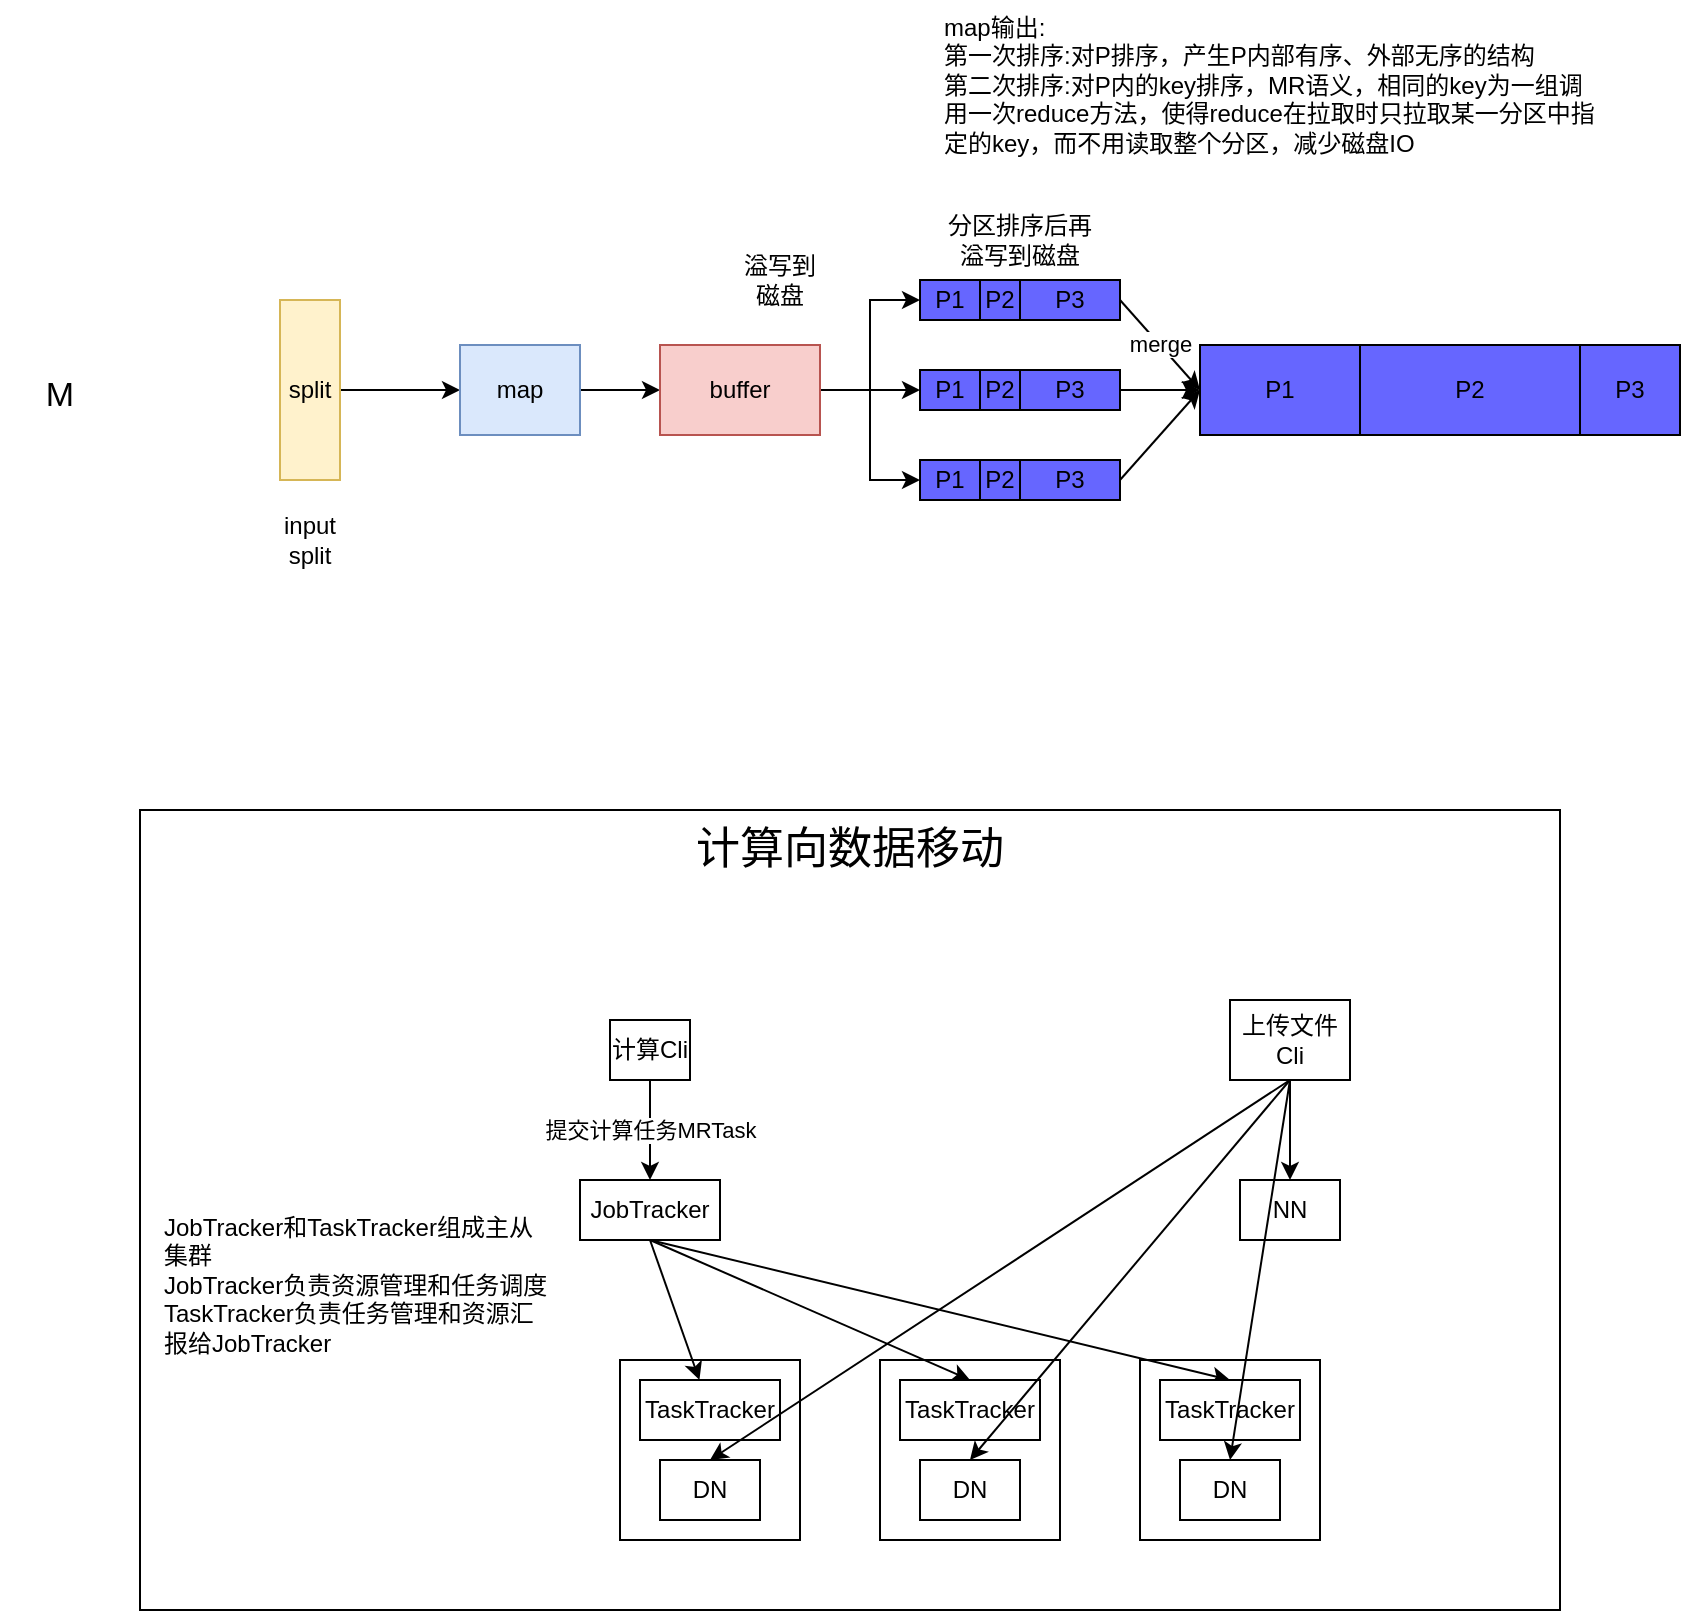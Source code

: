<mxfile version="13.7.9" type="device" pages="2"><diagram id="NfxOvyOCbCK4afAyRYpy" name="MapReduce"><mxGraphModel dx="1424" dy="992" grid="1" gridSize="10" guides="1" tooltips="1" connect="1" arrows="1" fold="1" page="0" pageScale="1" pageWidth="827" pageHeight="1169" math="0" shadow="0"><root><mxCell id="0"/><mxCell id="1" parent="0"/><mxCell id="0YovXJ08DW4Q_H3VunMt-27" value="&lt;font style=&quot;font-size: 22px&quot;&gt;计算向数据移动&lt;/font&gt;" style="rounded=0;whiteSpace=wrap;html=1;shadow=0;verticalAlign=top;" vertex="1" parent="1"><mxGeometry x="-250" y="395" width="710" height="400" as="geometry"/></mxCell><mxCell id="0YovXJ08DW4Q_H3VunMt-13" value="" style="rounded=0;whiteSpace=wrap;html=1;shadow=0;" vertex="1" parent="1"><mxGeometry x="120" y="670" width="90" height="90" as="geometry"/></mxCell><mxCell id="0YovXJ08DW4Q_H3VunMt-14" value="" style="rounded=0;whiteSpace=wrap;html=1;shadow=0;" vertex="1" parent="1"><mxGeometry x="250" y="670" width="90" height="90" as="geometry"/></mxCell><mxCell id="0YovXJ08DW4Q_H3VunMt-12" value="" style="rounded=0;whiteSpace=wrap;html=1;shadow=0;" vertex="1" parent="1"><mxGeometry x="-10" y="670" width="90" height="90" as="geometry"/></mxCell><mxCell id="rSooAW5o3V7jKmYpN7DW-3" style="edgeStyle=orthogonalEdgeStyle;rounded=0;orthogonalLoop=1;jettySize=auto;html=1;exitX=1;exitY=0.5;exitDx=0;exitDy=0;entryX=0;entryY=0.5;entryDx=0;entryDy=0;" parent="1" source="rSooAW5o3V7jKmYpN7DW-1" target="rSooAW5o3V7jKmYpN7DW-2" edge="1"><mxGeometry relative="1" as="geometry"/></mxCell><mxCell id="rSooAW5o3V7jKmYpN7DW-1" value="split" style="rounded=0;whiteSpace=wrap;html=1;fillColor=#fff2cc;strokeColor=#d6b656;" parent="1" vertex="1"><mxGeometry x="-180" y="140" width="30" height="90" as="geometry"/></mxCell><mxCell id="L7b-AC2AuLJRn_1WvawZ-2" style="edgeStyle=orthogonalEdgeStyle;rounded=0;orthogonalLoop=1;jettySize=auto;html=1;exitX=1;exitY=0.5;exitDx=0;exitDy=0;" parent="1" source="rSooAW5o3V7jKmYpN7DW-2" edge="1"><mxGeometry relative="1" as="geometry"><mxPoint x="10" y="185" as="targetPoint"/></mxGeometry></mxCell><mxCell id="rSooAW5o3V7jKmYpN7DW-2" value="map" style="rounded=0;whiteSpace=wrap;html=1;fillColor=#dae8fc;strokeColor=#6c8ebf;" parent="1" vertex="1"><mxGeometry x="-90" y="162.5" width="60" height="45" as="geometry"/></mxCell><mxCell id="L7b-AC2AuLJRn_1WvawZ-1" value="input&lt;br&gt;split" style="text;html=1;strokeColor=none;fillColor=none;align=center;verticalAlign=middle;whiteSpace=wrap;rounded=0;" parent="1" vertex="1"><mxGeometry x="-185" y="250" width="40" height="20" as="geometry"/></mxCell><mxCell id="L7b-AC2AuLJRn_1WvawZ-15" style="edgeStyle=orthogonalEdgeStyle;rounded=0;orthogonalLoop=1;jettySize=auto;html=1;exitX=1;exitY=0.5;exitDx=0;exitDy=0;entryX=0;entryY=0.5;entryDx=0;entryDy=0;" parent="1" source="L7b-AC2AuLJRn_1WvawZ-3" target="L7b-AC2AuLJRn_1WvawZ-8" edge="1"><mxGeometry relative="1" as="geometry"/></mxCell><mxCell id="L7b-AC2AuLJRn_1WvawZ-16" style="edgeStyle=orthogonalEdgeStyle;rounded=0;orthogonalLoop=1;jettySize=auto;html=1;exitX=1;exitY=0.5;exitDx=0;exitDy=0;entryX=0;entryY=0.5;entryDx=0;entryDy=0;" parent="1" source="L7b-AC2AuLJRn_1WvawZ-3" target="L7b-AC2AuLJRn_1WvawZ-5" edge="1"><mxGeometry relative="1" as="geometry"/></mxCell><mxCell id="L7b-AC2AuLJRn_1WvawZ-17" style="edgeStyle=orthogonalEdgeStyle;rounded=0;orthogonalLoop=1;jettySize=auto;html=1;exitX=1;exitY=0.5;exitDx=0;exitDy=0;entryX=0;entryY=0.5;entryDx=0;entryDy=0;" parent="1" source="L7b-AC2AuLJRn_1WvawZ-3" target="L7b-AC2AuLJRn_1WvawZ-11" edge="1"><mxGeometry relative="1" as="geometry"/></mxCell><mxCell id="L7b-AC2AuLJRn_1WvawZ-3" value="buffer" style="rounded=0;whiteSpace=wrap;html=1;fillColor=#f8cecc;strokeColor=#b85450;" parent="1" vertex="1"><mxGeometry x="10" y="162.5" width="80" height="45" as="geometry"/></mxCell><mxCell id="L7b-AC2AuLJRn_1WvawZ-4" value="溢写到磁盘" style="text;html=1;strokeColor=none;fillColor=none;align=center;verticalAlign=middle;whiteSpace=wrap;rounded=0;" parent="1" vertex="1"><mxGeometry x="50" y="120" width="40" height="20" as="geometry"/></mxCell><mxCell id="L7b-AC2AuLJRn_1WvawZ-5" value="P1" style="rounded=0;whiteSpace=wrap;html=1;fillColor=#6666FF;" parent="1" vertex="1"><mxGeometry x="140" y="130" width="30" height="20" as="geometry"/></mxCell><mxCell id="L7b-AC2AuLJRn_1WvawZ-6" value="P2" style="rounded=0;whiteSpace=wrap;html=1;fillColor=#6666FF;" parent="1" vertex="1"><mxGeometry x="170" y="130" width="20" height="20" as="geometry"/></mxCell><mxCell id="L7b-AC2AuLJRn_1WvawZ-22" value="merge" style="rounded=0;orthogonalLoop=1;jettySize=auto;html=1;exitX=1;exitY=0.5;exitDx=0;exitDy=0;entryX=0;entryY=0.5;entryDx=0;entryDy=0;" parent="1" source="L7b-AC2AuLJRn_1WvawZ-7" target="L7b-AC2AuLJRn_1WvawZ-18" edge="1"><mxGeometry relative="1" as="geometry"/></mxCell><mxCell id="L7b-AC2AuLJRn_1WvawZ-7" value="P3" style="rounded=0;whiteSpace=wrap;html=1;fillColor=#6666FF;" parent="1" vertex="1"><mxGeometry x="190" y="130" width="50" height="20" as="geometry"/></mxCell><mxCell id="L7b-AC2AuLJRn_1WvawZ-8" value="P1" style="rounded=0;whiteSpace=wrap;html=1;fillColor=#6666FF;" parent="1" vertex="1"><mxGeometry x="140" y="175" width="30" height="20" as="geometry"/></mxCell><mxCell id="L7b-AC2AuLJRn_1WvawZ-9" value="P2" style="rounded=0;whiteSpace=wrap;html=1;fillColor=#6666FF;" parent="1" vertex="1"><mxGeometry x="170" y="175" width="20" height="20" as="geometry"/></mxCell><mxCell id="L7b-AC2AuLJRn_1WvawZ-23" style="edgeStyle=none;rounded=0;orthogonalLoop=1;jettySize=auto;html=1;exitX=1;exitY=0.5;exitDx=0;exitDy=0;entryX=0;entryY=0.5;entryDx=0;entryDy=0;" parent="1" source="L7b-AC2AuLJRn_1WvawZ-10" target="L7b-AC2AuLJRn_1WvawZ-18" edge="1"><mxGeometry relative="1" as="geometry"/></mxCell><mxCell id="L7b-AC2AuLJRn_1WvawZ-10" value="P3" style="rounded=0;whiteSpace=wrap;html=1;fillColor=#6666FF;" parent="1" vertex="1"><mxGeometry x="190" y="175" width="50" height="20" as="geometry"/></mxCell><mxCell id="L7b-AC2AuLJRn_1WvawZ-11" value="P1" style="rounded=0;whiteSpace=wrap;html=1;fillColor=#6666FF;" parent="1" vertex="1"><mxGeometry x="140" y="220" width="30" height="20" as="geometry"/></mxCell><mxCell id="L7b-AC2AuLJRn_1WvawZ-12" value="P2" style="rounded=0;whiteSpace=wrap;html=1;fillColor=#6666FF;" parent="1" vertex="1"><mxGeometry x="170" y="220" width="20" height="20" as="geometry"/></mxCell><mxCell id="L7b-AC2AuLJRn_1WvawZ-24" style="edgeStyle=none;rounded=0;orthogonalLoop=1;jettySize=auto;html=1;exitX=1;exitY=0.5;exitDx=0;exitDy=0;entryX=0;entryY=0.5;entryDx=0;entryDy=0;" parent="1" source="L7b-AC2AuLJRn_1WvawZ-13" target="L7b-AC2AuLJRn_1WvawZ-18" edge="1"><mxGeometry relative="1" as="geometry"/></mxCell><mxCell id="L7b-AC2AuLJRn_1WvawZ-13" value="P3" style="rounded=0;whiteSpace=wrap;html=1;fillColor=#6666FF;" parent="1" vertex="1"><mxGeometry x="190" y="220" width="50" height="20" as="geometry"/></mxCell><mxCell id="L7b-AC2AuLJRn_1WvawZ-18" value="P1" style="rounded=0;whiteSpace=wrap;html=1;fillColor=#6666FF;" parent="1" vertex="1"><mxGeometry x="280" y="162.5" width="80" height="45" as="geometry"/></mxCell><mxCell id="L7b-AC2AuLJRn_1WvawZ-19" value="P2" style="rounded=0;whiteSpace=wrap;html=1;fillColor=#6666FF;" parent="1" vertex="1"><mxGeometry x="360" y="162.5" width="110" height="45" as="geometry"/></mxCell><mxCell id="L7b-AC2AuLJRn_1WvawZ-20" value="P3" style="rounded=0;whiteSpace=wrap;html=1;fillColor=#6666FF;" parent="1" vertex="1"><mxGeometry x="470" y="162.5" width="50" height="45" as="geometry"/></mxCell><mxCell id="L7b-AC2AuLJRn_1WvawZ-25" value="map输出:&lt;br&gt;第一次排序:对P排序，产生P内部有序、外部无序的结构&lt;br&gt;第二次排序:对P内的key排序，MR语义，相同的key为一组调用一次reduce方法，使得reduce在拉取时只拉取某一分区中指定的key，而不用读取整个分区，减少磁盘IO" style="text;html=1;strokeColor=none;fillColor=none;align=left;verticalAlign=top;whiteSpace=wrap;rounded=0;" parent="1" vertex="1"><mxGeometry x="150" y="-10" width="330" height="100" as="geometry"/></mxCell><mxCell id="L7b-AC2AuLJRn_1WvawZ-26" value="分区排序后再溢写到磁盘" style="text;html=1;strokeColor=none;fillColor=none;align=center;verticalAlign=middle;whiteSpace=wrap;rounded=0;" parent="1" vertex="1"><mxGeometry x="150" y="100" width="80" height="20" as="geometry"/></mxCell><mxCell id="L7b-AC2AuLJRn_1WvawZ-27" value="&lt;font style=&quot;font-size: 17px&quot;&gt;M&lt;/font&gt;" style="text;html=1;strokeColor=none;fillColor=none;align=center;verticalAlign=middle;whiteSpace=wrap;rounded=0;" parent="1" vertex="1"><mxGeometry x="-320" y="175" width="60" height="25" as="geometry"/></mxCell><mxCell id="0YovXJ08DW4Q_H3VunMt-1" value="NN" style="rounded=0;whiteSpace=wrap;html=1;" vertex="1" parent="1"><mxGeometry x="300" y="580" width="50" height="30" as="geometry"/></mxCell><mxCell id="0YovXJ08DW4Q_H3VunMt-5" value="DN" style="rounded=0;whiteSpace=wrap;html=1;" vertex="1" parent="1"><mxGeometry x="270" y="720" width="50" height="30" as="geometry"/></mxCell><mxCell id="0YovXJ08DW4Q_H3VunMt-6" value="DN" style="rounded=0;whiteSpace=wrap;html=1;" vertex="1" parent="1"><mxGeometry x="140" y="720" width="50" height="30" as="geometry"/></mxCell><mxCell id="0YovXJ08DW4Q_H3VunMt-7" value="DN" style="rounded=0;whiteSpace=wrap;html=1;" vertex="1" parent="1"><mxGeometry x="10" y="720" width="50" height="30" as="geometry"/></mxCell><mxCell id="0YovXJ08DW4Q_H3VunMt-18" style="rounded=0;orthogonalLoop=1;jettySize=auto;html=1;exitX=0.5;exitY=1;exitDx=0;exitDy=0;" edge="1" parent="1" source="0YovXJ08DW4Q_H3VunMt-8" target="0YovXJ08DW4Q_H3VunMt-9"><mxGeometry relative="1" as="geometry"/></mxCell><mxCell id="0YovXJ08DW4Q_H3VunMt-19" style="edgeStyle=none;rounded=0;orthogonalLoop=1;jettySize=auto;html=1;exitX=0.5;exitY=1;exitDx=0;exitDy=0;entryX=0.5;entryY=0;entryDx=0;entryDy=0;" edge="1" parent="1" source="0YovXJ08DW4Q_H3VunMt-8" target="0YovXJ08DW4Q_H3VunMt-10"><mxGeometry relative="1" as="geometry"/></mxCell><mxCell id="0YovXJ08DW4Q_H3VunMt-20" style="edgeStyle=none;rounded=0;orthogonalLoop=1;jettySize=auto;html=1;exitX=0.5;exitY=1;exitDx=0;exitDy=0;entryX=0.5;entryY=0;entryDx=0;entryDy=0;" edge="1" parent="1" source="0YovXJ08DW4Q_H3VunMt-8" target="0YovXJ08DW4Q_H3VunMt-11"><mxGeometry relative="1" as="geometry"/></mxCell><mxCell id="0YovXJ08DW4Q_H3VunMt-8" value="JobTracker" style="rounded=0;whiteSpace=wrap;html=1;" vertex="1" parent="1"><mxGeometry x="-30" y="580" width="70" height="30" as="geometry"/></mxCell><mxCell id="0YovXJ08DW4Q_H3VunMt-9" value="TaskTracker" style="rounded=0;whiteSpace=wrap;html=1;" vertex="1" parent="1"><mxGeometry y="680" width="70" height="30" as="geometry"/></mxCell><mxCell id="0YovXJ08DW4Q_H3VunMt-10" value="TaskTracker" style="rounded=0;whiteSpace=wrap;html=1;" vertex="1" parent="1"><mxGeometry x="130" y="680" width="70" height="30" as="geometry"/></mxCell><mxCell id="0YovXJ08DW4Q_H3VunMt-11" value="TaskTracker" style="rounded=0;whiteSpace=wrap;html=1;" vertex="1" parent="1"><mxGeometry x="260" y="680" width="70" height="30" as="geometry"/></mxCell><mxCell id="0YovXJ08DW4Q_H3VunMt-15" value="JobTracker和TaskTracker组成主从集群&lt;br&gt;JobTracker负责资源管理和任务调度&lt;br&gt;TaskTracker负责任务管理和资源汇报给JobTracker" style="text;html=1;strokeColor=none;fillColor=none;align=left;verticalAlign=top;whiteSpace=wrap;rounded=0;shadow=0;" vertex="1" parent="1"><mxGeometry x="-240" y="590" width="195" height="100" as="geometry"/></mxCell><mxCell id="0YovXJ08DW4Q_H3VunMt-17" value="提交计算任务MRTask" style="edgeStyle=orthogonalEdgeStyle;rounded=0;orthogonalLoop=1;jettySize=auto;html=1;exitX=0.5;exitY=1;exitDx=0;exitDy=0;entryX=0.5;entryY=0;entryDx=0;entryDy=0;" edge="1" parent="1" source="0YovXJ08DW4Q_H3VunMt-16" target="0YovXJ08DW4Q_H3VunMt-8"><mxGeometry relative="1" as="geometry"/></mxCell><mxCell id="0YovXJ08DW4Q_H3VunMt-16" value="计算Cli" style="rounded=0;whiteSpace=wrap;html=1;shadow=0;" vertex="1" parent="1"><mxGeometry x="-15" y="500" width="40" height="30" as="geometry"/></mxCell><mxCell id="0YovXJ08DW4Q_H3VunMt-23" style="edgeStyle=none;rounded=0;orthogonalLoop=1;jettySize=auto;html=1;exitX=0.5;exitY=1;exitDx=0;exitDy=0;entryX=0.5;entryY=0;entryDx=0;entryDy=0;" edge="1" parent="1" source="0YovXJ08DW4Q_H3VunMt-21" target="0YovXJ08DW4Q_H3VunMt-1"><mxGeometry relative="1" as="geometry"/></mxCell><mxCell id="0YovXJ08DW4Q_H3VunMt-24" style="edgeStyle=none;rounded=0;orthogonalLoop=1;jettySize=auto;html=1;exitX=0.5;exitY=1;exitDx=0;exitDy=0;entryX=0.5;entryY=0;entryDx=0;entryDy=0;" edge="1" parent="1" source="0YovXJ08DW4Q_H3VunMt-21" target="0YovXJ08DW4Q_H3VunMt-7"><mxGeometry relative="1" as="geometry"/></mxCell><mxCell id="0YovXJ08DW4Q_H3VunMt-25" style="edgeStyle=none;rounded=0;orthogonalLoop=1;jettySize=auto;html=1;exitX=0.5;exitY=1;exitDx=0;exitDy=0;entryX=0.5;entryY=0;entryDx=0;entryDy=0;" edge="1" parent="1" source="0YovXJ08DW4Q_H3VunMt-21" target="0YovXJ08DW4Q_H3VunMt-6"><mxGeometry relative="1" as="geometry"/></mxCell><mxCell id="0YovXJ08DW4Q_H3VunMt-26" style="edgeStyle=none;rounded=0;orthogonalLoop=1;jettySize=auto;html=1;exitX=0.5;exitY=1;exitDx=0;exitDy=0;entryX=0.5;entryY=0;entryDx=0;entryDy=0;" edge="1" parent="1" source="0YovXJ08DW4Q_H3VunMt-21" target="0YovXJ08DW4Q_H3VunMt-5"><mxGeometry relative="1" as="geometry"/></mxCell><mxCell id="0YovXJ08DW4Q_H3VunMt-21" value="上传文件Cli" style="rounded=0;whiteSpace=wrap;html=1;shadow=0;" vertex="1" parent="1"><mxGeometry x="295" y="490" width="60" height="40" as="geometry"/></mxCell></root></mxGraphModel></diagram><diagram id="TnOY3tMRg3TCgFy6tC9l" name="HDFS"><mxGraphModel dx="1424" dy="592" grid="1" gridSize="10" guides="1" tooltips="1" connect="1" arrows="1" fold="1" page="0" pageScale="1" pageWidth="827" pageHeight="1169" math="0" shadow="0"><root><mxCell id="9EZp9vtvPTiAHtj5KE0D-0"/><mxCell id="9EZp9vtvPTiAHtj5KE0D-1" parent="9EZp9vtvPTiAHtj5KE0D-0"/><mxCell id="ykur13VMc-UKWmgHLv2u-1" value="HDFS Architecture" style="rounded=0;whiteSpace=wrap;html=1;align=center;fontSize=14;" vertex="1" parent="9EZp9vtvPTiAHtj5KE0D-1"><mxGeometry x="160" y="40" width="190" height="40" as="geometry"/></mxCell><mxCell id="ykur13VMc-UKWmgHLv2u-2" value="NameNode" style="rounded=1;whiteSpace=wrap;html=1;fontSize=14;align=center;" vertex="1" parent="9EZp9vtvPTiAHtj5KE0D-1"><mxGeometry x="150" y="120" width="120" height="60" as="geometry"/></mxCell><mxCell id="ykur13VMc-UKWmgHLv2u-3" value="Client" style="ellipse;whiteSpace=wrap;html=1;fontSize=14;align=center;" vertex="1" parent="9EZp9vtvPTiAHtj5KE0D-1"><mxGeometry x="10" y="170" width="90" height="60" as="geometry"/></mxCell><mxCell id="ykur13VMc-UKWmgHLv2u-4" value="" style="rounded=0;whiteSpace=wrap;html=1;fontSize=14;align=center;" vertex="1" parent="9EZp9vtvPTiAHtj5KE0D-1"><mxGeometry x="-110" y="290" width="90" height="80" as="geometry"/></mxCell></root></mxGraphModel></diagram></mxfile>